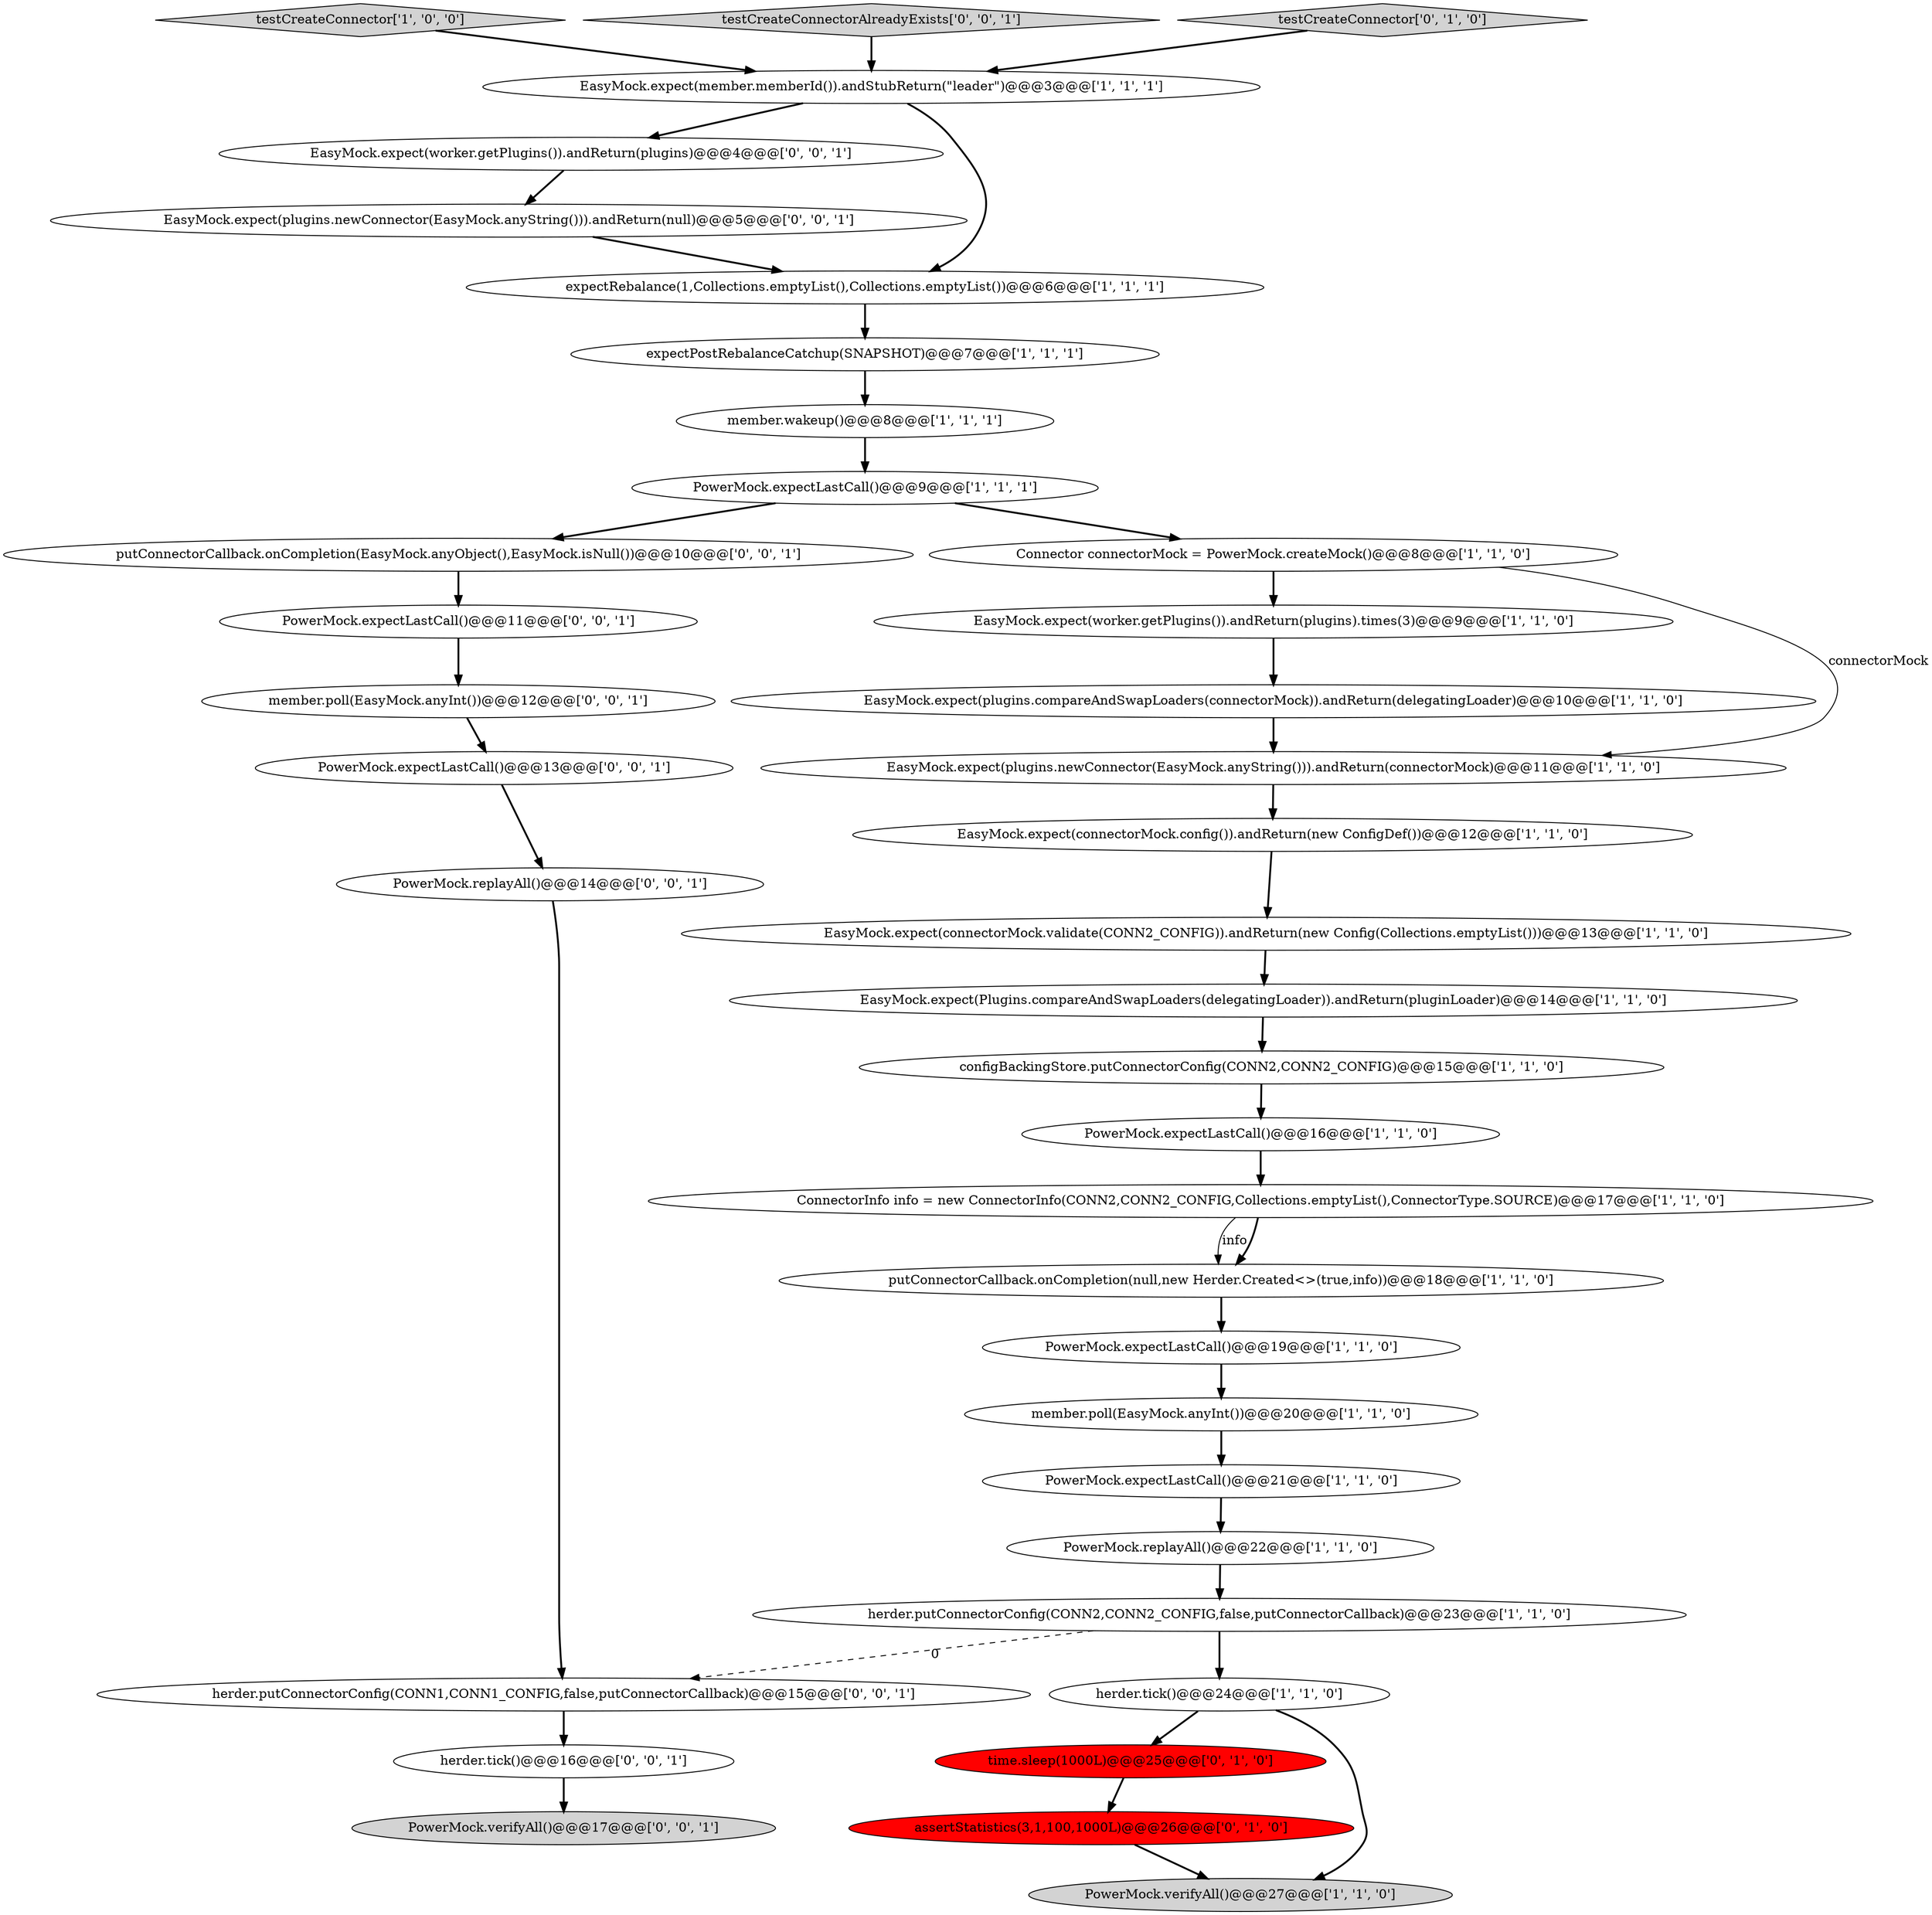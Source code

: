 digraph {
9 [style = filled, label = "EasyMock.expect(connectorMock.config()).andReturn(new ConfigDef())@@@12@@@['1', '1', '0']", fillcolor = white, shape = ellipse image = "AAA0AAABBB1BBB"];
5 [style = filled, label = "testCreateConnector['1', '0', '0']", fillcolor = lightgray, shape = diamond image = "AAA0AAABBB1BBB"];
4 [style = filled, label = "herder.putConnectorConfig(CONN2,CONN2_CONFIG,false,putConnectorCallback)@@@23@@@['1', '1', '0']", fillcolor = white, shape = ellipse image = "AAA0AAABBB1BBB"];
22 [style = filled, label = "PowerMock.replayAll()@@@22@@@['1', '1', '0']", fillcolor = white, shape = ellipse image = "AAA0AAABBB1BBB"];
18 [style = filled, label = "member.poll(EasyMock.anyInt())@@@20@@@['1', '1', '0']", fillcolor = white, shape = ellipse image = "AAA0AAABBB1BBB"];
14 [style = filled, label = "EasyMock.expect(worker.getPlugins()).andReturn(plugins).times(3)@@@9@@@['1', '1', '0']", fillcolor = white, shape = ellipse image = "AAA0AAABBB1BBB"];
34 [style = filled, label = "PowerMock.expectLastCall()@@@11@@@['0', '0', '1']", fillcolor = white, shape = ellipse image = "AAA0AAABBB3BBB"];
7 [style = filled, label = "PowerMock.expectLastCall()@@@19@@@['1', '1', '0']", fillcolor = white, shape = ellipse image = "AAA0AAABBB1BBB"];
35 [style = filled, label = "putConnectorCallback.onCompletion(EasyMock.anyObject(),EasyMock.isNull())@@@10@@@['0', '0', '1']", fillcolor = white, shape = ellipse image = "AAA0AAABBB3BBB"];
11 [style = filled, label = "EasyMock.expect(Plugins.compareAndSwapLoaders(delegatingLoader)).andReturn(pluginLoader)@@@14@@@['1', '1', '0']", fillcolor = white, shape = ellipse image = "AAA0AAABBB1BBB"];
3 [style = filled, label = "PowerMock.expectLastCall()@@@21@@@['1', '1', '0']", fillcolor = white, shape = ellipse image = "AAA0AAABBB1BBB"];
28 [style = filled, label = "herder.putConnectorConfig(CONN1,CONN1_CONFIG,false,putConnectorCallback)@@@15@@@['0', '0', '1']", fillcolor = white, shape = ellipse image = "AAA0AAABBB3BBB"];
15 [style = filled, label = "PowerMock.expectLastCall()@@@16@@@['1', '1', '0']", fillcolor = white, shape = ellipse image = "AAA0AAABBB1BBB"];
6 [style = filled, label = "member.wakeup()@@@8@@@['1', '1', '1']", fillcolor = white, shape = ellipse image = "AAA0AAABBB1BBB"];
26 [style = filled, label = "time.sleep(1000L)@@@25@@@['0', '1', '0']", fillcolor = red, shape = ellipse image = "AAA1AAABBB2BBB"];
12 [style = filled, label = "putConnectorCallback.onCompletion(null,new Herder.Created<>(true,info))@@@18@@@['1', '1', '0']", fillcolor = white, shape = ellipse image = "AAA0AAABBB1BBB"];
27 [style = filled, label = "herder.tick()@@@16@@@['0', '0', '1']", fillcolor = white, shape = ellipse image = "AAA0AAABBB3BBB"];
1 [style = filled, label = "herder.tick()@@@24@@@['1', '1', '0']", fillcolor = white, shape = ellipse image = "AAA0AAABBB1BBB"];
30 [style = filled, label = "EasyMock.expect(worker.getPlugins()).andReturn(plugins)@@@4@@@['0', '0', '1']", fillcolor = white, shape = ellipse image = "AAA0AAABBB3BBB"];
24 [style = filled, label = "assertStatistics(3,1,100,1000L)@@@26@@@['0', '1', '0']", fillcolor = red, shape = ellipse image = "AAA1AAABBB2BBB"];
32 [style = filled, label = "member.poll(EasyMock.anyInt())@@@12@@@['0', '0', '1']", fillcolor = white, shape = ellipse image = "AAA0AAABBB3BBB"];
21 [style = filled, label = "EasyMock.expect(connectorMock.validate(CONN2_CONFIG)).andReturn(new Config(Collections.emptyList()))@@@13@@@['1', '1', '0']", fillcolor = white, shape = ellipse image = "AAA0AAABBB1BBB"];
23 [style = filled, label = "EasyMock.expect(plugins.compareAndSwapLoaders(connectorMock)).andReturn(delegatingLoader)@@@10@@@['1', '1', '0']", fillcolor = white, shape = ellipse image = "AAA0AAABBB1BBB"];
16 [style = filled, label = "PowerMock.verifyAll()@@@27@@@['1', '1', '0']", fillcolor = lightgray, shape = ellipse image = "AAA0AAABBB1BBB"];
19 [style = filled, label = "expectPostRebalanceCatchup(SNAPSHOT)@@@7@@@['1', '1', '1']", fillcolor = white, shape = ellipse image = "AAA0AAABBB1BBB"];
0 [style = filled, label = "PowerMock.expectLastCall()@@@9@@@['1', '1', '1']", fillcolor = white, shape = ellipse image = "AAA0AAABBB1BBB"];
2 [style = filled, label = "expectRebalance(1,Collections.emptyList(),Collections.emptyList())@@@6@@@['1', '1', '1']", fillcolor = white, shape = ellipse image = "AAA0AAABBB1BBB"];
33 [style = filled, label = "PowerMock.replayAll()@@@14@@@['0', '0', '1']", fillcolor = white, shape = ellipse image = "AAA0AAABBB3BBB"];
37 [style = filled, label = "PowerMock.expectLastCall()@@@13@@@['0', '0', '1']", fillcolor = white, shape = ellipse image = "AAA0AAABBB3BBB"];
8 [style = filled, label = "EasyMock.expect(plugins.newConnector(EasyMock.anyString())).andReturn(connectorMock)@@@11@@@['1', '1', '0']", fillcolor = white, shape = ellipse image = "AAA0AAABBB1BBB"];
29 [style = filled, label = "testCreateConnectorAlreadyExists['0', '0', '1']", fillcolor = lightgray, shape = diamond image = "AAA0AAABBB3BBB"];
10 [style = filled, label = "configBackingStore.putConnectorConfig(CONN2,CONN2_CONFIG)@@@15@@@['1', '1', '0']", fillcolor = white, shape = ellipse image = "AAA0AAABBB1BBB"];
20 [style = filled, label = "Connector connectorMock = PowerMock.createMock()@@@8@@@['1', '1', '0']", fillcolor = white, shape = ellipse image = "AAA0AAABBB1BBB"];
31 [style = filled, label = "PowerMock.verifyAll()@@@17@@@['0', '0', '1']", fillcolor = lightgray, shape = ellipse image = "AAA0AAABBB3BBB"];
25 [style = filled, label = "testCreateConnector['0', '1', '0']", fillcolor = lightgray, shape = diamond image = "AAA0AAABBB2BBB"];
36 [style = filled, label = "EasyMock.expect(plugins.newConnector(EasyMock.anyString())).andReturn(null)@@@5@@@['0', '0', '1']", fillcolor = white, shape = ellipse image = "AAA0AAABBB3BBB"];
17 [style = filled, label = "EasyMock.expect(member.memberId()).andStubReturn(\"leader\")@@@3@@@['1', '1', '1']", fillcolor = white, shape = ellipse image = "AAA0AAABBB1BBB"];
13 [style = filled, label = "ConnectorInfo info = new ConnectorInfo(CONN2,CONN2_CONFIG,Collections.emptyList(),ConnectorType.SOURCE)@@@17@@@['1', '1', '0']", fillcolor = white, shape = ellipse image = "AAA0AAABBB1BBB"];
18->3 [style = bold, label=""];
15->13 [style = bold, label=""];
2->19 [style = bold, label=""];
29->17 [style = bold, label=""];
10->15 [style = bold, label=""];
32->37 [style = bold, label=""];
33->28 [style = bold, label=""];
13->12 [style = solid, label="info"];
20->8 [style = solid, label="connectorMock"];
27->31 [style = bold, label=""];
30->36 [style = bold, label=""];
20->14 [style = bold, label=""];
6->0 [style = bold, label=""];
17->30 [style = bold, label=""];
23->8 [style = bold, label=""];
1->26 [style = bold, label=""];
19->6 [style = bold, label=""];
3->22 [style = bold, label=""];
5->17 [style = bold, label=""];
26->24 [style = bold, label=""];
25->17 [style = bold, label=""];
12->7 [style = bold, label=""];
4->28 [style = dashed, label="0"];
22->4 [style = bold, label=""];
24->16 [style = bold, label=""];
13->12 [style = bold, label=""];
17->2 [style = bold, label=""];
14->23 [style = bold, label=""];
21->11 [style = bold, label=""];
11->10 [style = bold, label=""];
1->16 [style = bold, label=""];
36->2 [style = bold, label=""];
9->21 [style = bold, label=""];
8->9 [style = bold, label=""];
7->18 [style = bold, label=""];
0->35 [style = bold, label=""];
0->20 [style = bold, label=""];
34->32 [style = bold, label=""];
4->1 [style = bold, label=""];
28->27 [style = bold, label=""];
35->34 [style = bold, label=""];
37->33 [style = bold, label=""];
}
